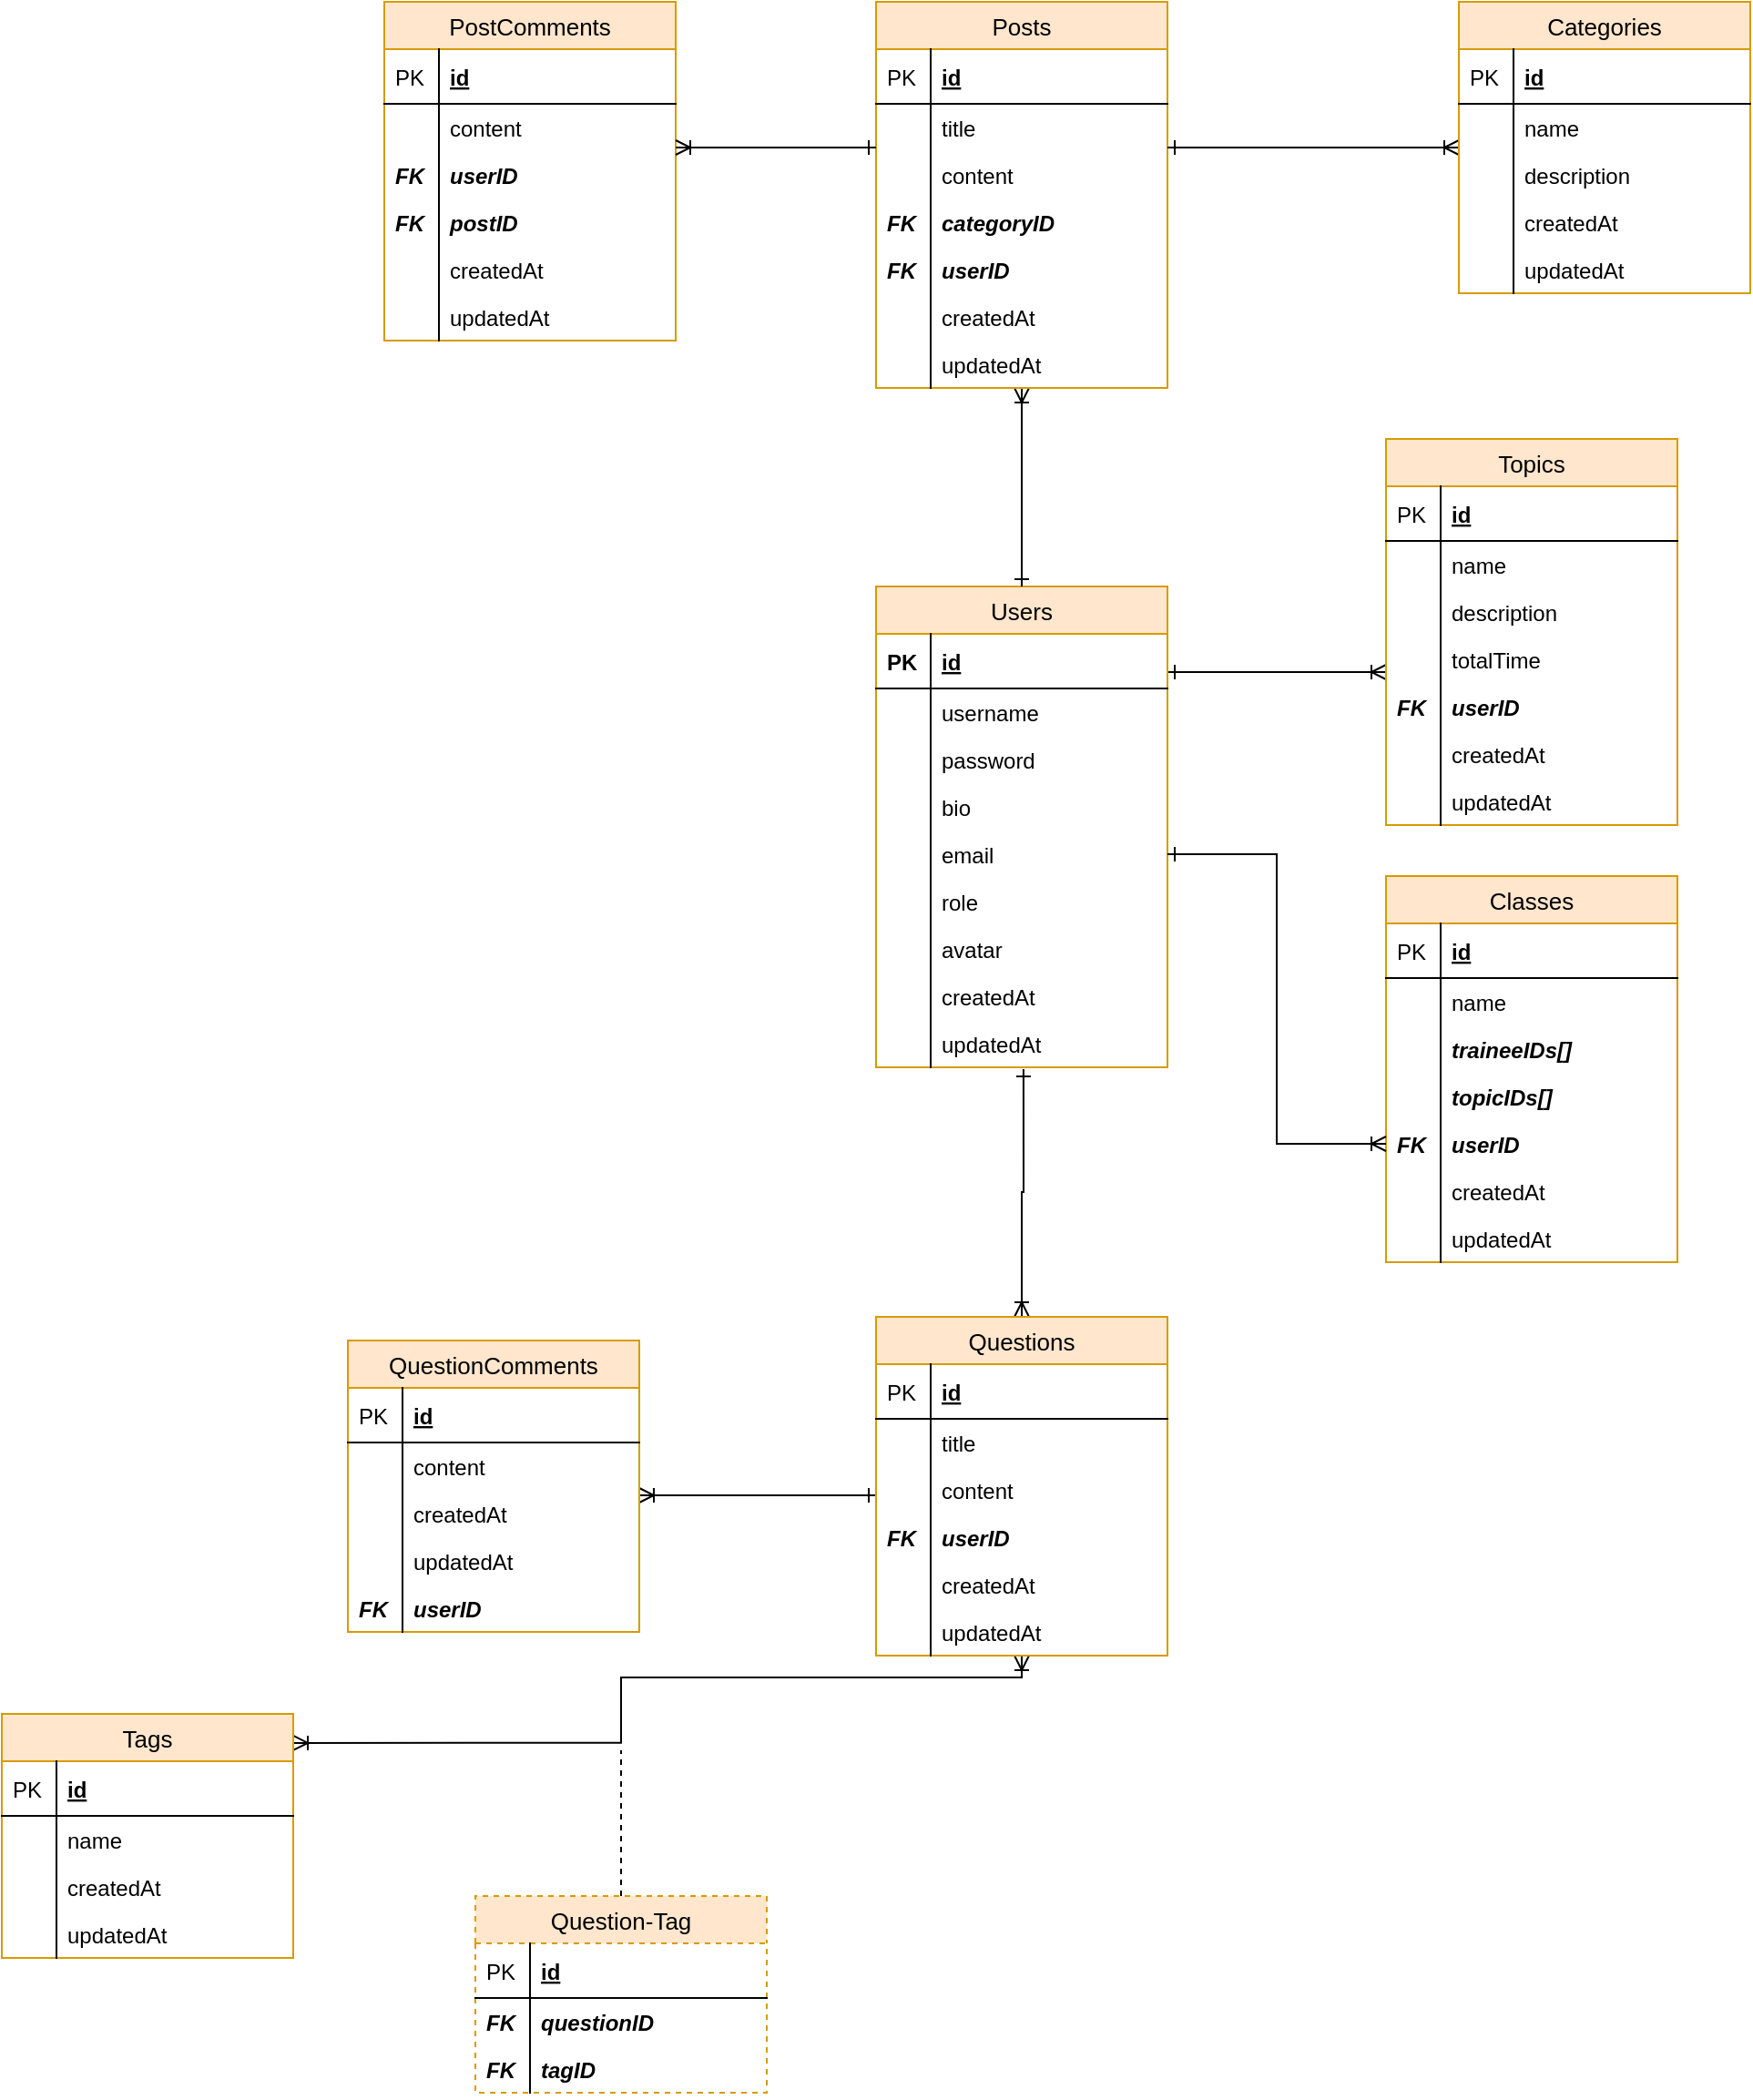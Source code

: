 <mxfile version="13.7.6" type="device"><diagram id="tPyASdxAbj6_rE2DE8YT" name="version 0.2"><mxGraphModel dx="1502" dy="992" grid="1" gridSize="10" guides="1" tooltips="1" connect="1" arrows="1" fold="1" page="0" pageScale="1" pageWidth="827" pageHeight="1169" math="0" shadow="0"><root><mxCell id="yJhtGa73zMsAhxgPVJyW-0"/><mxCell id="yJhtGa73zMsAhxgPVJyW-1" parent="yJhtGa73zMsAhxgPVJyW-0"/><mxCell id="w8bOTDEVQc8Lv2H4G9Fc-130" style="edgeStyle=orthogonalEdgeStyle;rounded=0;orthogonalLoop=1;jettySize=auto;html=1;entryX=0;entryY=0.769;entryDx=0;entryDy=0;startArrow=ERone;startFill=0;endArrow=ERoneToMany;endFill=0;entryPerimeter=0;" parent="yJhtGa73zMsAhxgPVJyW-1" source="w8bOTDEVQc8Lv2H4G9Fc-0" target="w8bOTDEVQc8Lv2H4G9Fc-64" edge="1"><mxGeometry relative="1" as="geometry"><Array as="points"><mxPoint x="350" y="88"/><mxPoint x="350" y="88"/></Array></mxGeometry></mxCell><mxCell id="w8bOTDEVQc8Lv2H4G9Fc-0" value="Users" style="swimlane;fontStyle=0;childLayout=stackLayout;horizontal=1;startSize=26;fillColor=#ffe6cc;horizontalStack=0;resizeParent=1;resizeParentMax=0;resizeLast=0;collapsible=1;marginBottom=0;swimlaneFillColor=#ffffff;align=center;strokeWidth=1;fontSize=13;strokeColor=#d79b00;" parent="yJhtGa73zMsAhxgPVJyW-1" vertex="1"><mxGeometry x="80" y="41" width="160" height="264" as="geometry"/></mxCell><mxCell id="w8bOTDEVQc8Lv2H4G9Fc-1" value="id" style="shape=partialRectangle;top=0;left=0;right=0;bottom=1;align=left;verticalAlign=middle;fillColor=none;spacingLeft=34;spacingRight=4;overflow=hidden;rotatable=0;points=[[0,0.5],[1,0.5]];portConstraint=eastwest;dropTarget=0;fontStyle=5;" parent="w8bOTDEVQc8Lv2H4G9Fc-0" vertex="1"><mxGeometry y="26" width="160" height="30" as="geometry"/></mxCell><mxCell id="w8bOTDEVQc8Lv2H4G9Fc-2" value="PK" style="shape=partialRectangle;top=0;left=0;bottom=0;fillColor=none;align=left;verticalAlign=middle;spacingLeft=4;spacingRight=4;overflow=hidden;rotatable=0;points=[];portConstraint=eastwest;part=1;fontStyle=1" parent="w8bOTDEVQc8Lv2H4G9Fc-1" vertex="1" connectable="0"><mxGeometry width="30" height="30" as="geometry"/></mxCell><mxCell id="w8bOTDEVQc8Lv2H4G9Fc-3" value="username" style="shape=partialRectangle;top=0;left=0;right=0;bottom=0;align=left;verticalAlign=top;fillColor=none;spacingLeft=34;spacingRight=4;overflow=hidden;rotatable=0;points=[[0,0.5],[1,0.5]];portConstraint=eastwest;dropTarget=0;fontStyle=0" parent="w8bOTDEVQc8Lv2H4G9Fc-0" vertex="1"><mxGeometry y="56" width="160" height="26" as="geometry"/></mxCell><mxCell id="w8bOTDEVQc8Lv2H4G9Fc-4" value="" style="shape=partialRectangle;top=0;left=0;bottom=0;fillColor=none;align=left;verticalAlign=top;spacingLeft=4;spacingRight=4;overflow=hidden;rotatable=0;points=[];portConstraint=eastwest;part=1;fontStyle=2" parent="w8bOTDEVQc8Lv2H4G9Fc-3" vertex="1" connectable="0"><mxGeometry width="30" height="26" as="geometry"/></mxCell><mxCell id="w8bOTDEVQc8Lv2H4G9Fc-5" value="password" style="shape=partialRectangle;top=0;left=0;right=0;bottom=0;align=left;verticalAlign=top;fillColor=none;spacingLeft=34;spacingRight=4;overflow=hidden;rotatable=0;points=[[0,0.5],[1,0.5]];portConstraint=eastwest;dropTarget=0;" parent="w8bOTDEVQc8Lv2H4G9Fc-0" vertex="1"><mxGeometry y="82" width="160" height="26" as="geometry"/></mxCell><mxCell id="w8bOTDEVQc8Lv2H4G9Fc-6" value="" style="shape=partialRectangle;top=0;left=0;bottom=0;fillColor=none;align=left;verticalAlign=top;spacingLeft=4;spacingRight=4;overflow=hidden;rotatable=0;points=[];portConstraint=eastwest;part=1;" parent="w8bOTDEVQc8Lv2H4G9Fc-5" vertex="1" connectable="0"><mxGeometry width="30" height="26" as="geometry"/></mxCell><mxCell id="w8bOTDEVQc8Lv2H4G9Fc-7" value="bio" style="shape=partialRectangle;top=0;left=0;right=0;bottom=0;align=left;verticalAlign=top;fillColor=none;spacingLeft=34;spacingRight=4;overflow=hidden;rotatable=0;points=[[0,0.5],[1,0.5]];portConstraint=eastwest;dropTarget=0;" parent="w8bOTDEVQc8Lv2H4G9Fc-0" vertex="1"><mxGeometry y="108" width="160" height="26" as="geometry"/></mxCell><mxCell id="w8bOTDEVQc8Lv2H4G9Fc-8" value="" style="shape=partialRectangle;top=0;left=0;bottom=0;fillColor=none;align=left;verticalAlign=top;spacingLeft=4;spacingRight=4;overflow=hidden;rotatable=0;points=[];portConstraint=eastwest;part=1;" parent="w8bOTDEVQc8Lv2H4G9Fc-7" vertex="1" connectable="0"><mxGeometry width="30" height="26" as="geometry"/></mxCell><mxCell id="w8bOTDEVQc8Lv2H4G9Fc-9" value="email" style="shape=partialRectangle;top=0;left=0;right=0;bottom=0;align=left;verticalAlign=top;fillColor=none;spacingLeft=34;spacingRight=4;overflow=hidden;rotatable=0;points=[[0,0.5],[1,0.5]];portConstraint=eastwest;dropTarget=0;" parent="w8bOTDEVQc8Lv2H4G9Fc-0" vertex="1"><mxGeometry y="134" width="160" height="26" as="geometry"/></mxCell><mxCell id="w8bOTDEVQc8Lv2H4G9Fc-10" value="" style="shape=partialRectangle;top=0;left=0;bottom=0;fillColor=none;align=left;verticalAlign=top;spacingLeft=4;spacingRight=4;overflow=hidden;rotatable=0;points=[];portConstraint=eastwest;part=1;" parent="w8bOTDEVQc8Lv2H4G9Fc-9" vertex="1" connectable="0"><mxGeometry width="30" height="26" as="geometry"/></mxCell><mxCell id="w8bOTDEVQc8Lv2H4G9Fc-11" value="role" style="shape=partialRectangle;top=0;left=0;right=0;bottom=0;align=left;verticalAlign=top;fillColor=none;spacingLeft=34;spacingRight=4;overflow=hidden;rotatable=0;points=[[0,0.5],[1,0.5]];portConstraint=eastwest;dropTarget=0;" parent="w8bOTDEVQc8Lv2H4G9Fc-0" vertex="1"><mxGeometry y="160" width="160" height="26" as="geometry"/></mxCell><mxCell id="w8bOTDEVQc8Lv2H4G9Fc-12" value="" style="shape=partialRectangle;top=0;left=0;bottom=0;fillColor=none;align=left;verticalAlign=top;spacingLeft=4;spacingRight=4;overflow=hidden;rotatable=0;points=[];portConstraint=eastwest;part=1;" parent="w8bOTDEVQc8Lv2H4G9Fc-11" vertex="1" connectable="0"><mxGeometry width="30" height="26" as="geometry"/></mxCell><mxCell id="w8bOTDEVQc8Lv2H4G9Fc-13" value="avatar" style="shape=partialRectangle;top=0;left=0;right=0;bottom=0;align=left;verticalAlign=top;fillColor=none;spacingLeft=34;spacingRight=4;overflow=hidden;rotatable=0;points=[[0,0.5],[1,0.5]];portConstraint=eastwest;dropTarget=0;" parent="w8bOTDEVQc8Lv2H4G9Fc-0" vertex="1"><mxGeometry y="186" width="160" height="26" as="geometry"/></mxCell><mxCell id="w8bOTDEVQc8Lv2H4G9Fc-14" value="" style="shape=partialRectangle;top=0;left=0;bottom=0;fillColor=none;align=left;verticalAlign=top;spacingLeft=4;spacingRight=4;overflow=hidden;rotatable=0;points=[];portConstraint=eastwest;part=1;" parent="w8bOTDEVQc8Lv2H4G9Fc-13" vertex="1" connectable="0"><mxGeometry width="30" height="26" as="geometry"/></mxCell><mxCell id="w8bOTDEVQc8Lv2H4G9Fc-15" value="createdAt" style="shape=partialRectangle;top=0;left=0;right=0;bottom=0;align=left;verticalAlign=top;fillColor=none;spacingLeft=34;spacingRight=4;overflow=hidden;rotatable=0;points=[[0,0.5],[1,0.5]];portConstraint=eastwest;dropTarget=0;" parent="w8bOTDEVQc8Lv2H4G9Fc-0" vertex="1"><mxGeometry y="212" width="160" height="26" as="geometry"/></mxCell><mxCell id="w8bOTDEVQc8Lv2H4G9Fc-16" value="" style="shape=partialRectangle;top=0;left=0;bottom=0;fillColor=none;align=left;verticalAlign=top;spacingLeft=4;spacingRight=4;overflow=hidden;rotatable=0;points=[];portConstraint=eastwest;part=1;" parent="w8bOTDEVQc8Lv2H4G9Fc-15" vertex="1" connectable="0"><mxGeometry width="30" height="26" as="geometry"/></mxCell><mxCell id="w8bOTDEVQc8Lv2H4G9Fc-17" value="updatedAt" style="shape=partialRectangle;top=0;left=0;right=0;bottom=0;align=left;verticalAlign=top;fillColor=none;spacingLeft=34;spacingRight=4;overflow=hidden;rotatable=0;points=[[0,0.5],[1,0.5]];portConstraint=eastwest;dropTarget=0;" parent="w8bOTDEVQc8Lv2H4G9Fc-0" vertex="1"><mxGeometry y="238" width="160" height="26" as="geometry"/></mxCell><mxCell id="w8bOTDEVQc8Lv2H4G9Fc-18" value="" style="shape=partialRectangle;top=0;left=0;bottom=0;fillColor=none;align=left;verticalAlign=top;spacingLeft=4;spacingRight=4;overflow=hidden;rotatable=0;points=[];portConstraint=eastwest;part=1;" parent="w8bOTDEVQc8Lv2H4G9Fc-17" vertex="1" connectable="0"><mxGeometry width="30" height="26" as="geometry"/></mxCell><mxCell id="dS7MjJzpiTe7eXLf3gCX-0" style="edgeStyle=orthogonalEdgeStyle;rounded=0;orthogonalLoop=1;jettySize=auto;html=1;entryX=0.506;entryY=1.038;entryDx=0;entryDy=0;entryPerimeter=0;startArrow=ERoneToMany;startFill=0;endArrow=ERone;endFill=0;" parent="yJhtGa73zMsAhxgPVJyW-1" source="w8bOTDEVQc8Lv2H4G9Fc-26" target="w8bOTDEVQc8Lv2H4G9Fc-17" edge="1"><mxGeometry relative="1" as="geometry"/></mxCell><mxCell id="dS7MjJzpiTe7eXLf3gCX-4" style="edgeStyle=orthogonalEdgeStyle;rounded=0;orthogonalLoop=1;jettySize=auto;html=1;entryX=1;entryY=0.119;entryDx=0;entryDy=0;entryPerimeter=0;startArrow=ERoneToMany;startFill=0;endArrow=ERoneToMany;endFill=0;" parent="yJhtGa73zMsAhxgPVJyW-1" source="w8bOTDEVQc8Lv2H4G9Fc-26" target="w8bOTDEVQc8Lv2H4G9Fc-70" edge="1"><mxGeometry relative="1" as="geometry"><Array as="points"><mxPoint x="160" y="640"/><mxPoint x="-60" y="640"/><mxPoint x="-60" y="676"/></Array></mxGeometry></mxCell><mxCell id="dS7MjJzpiTe7eXLf3gCX-1" style="edgeStyle=orthogonalEdgeStyle;rounded=0;orthogonalLoop=1;jettySize=auto;html=1;startArrow=ERoneToMany;startFill=0;endArrow=ERone;endFill=0;" parent="yJhtGa73zMsAhxgPVJyW-1" source="w8bOTDEVQc8Lv2H4G9Fc-86" edge="1"><mxGeometry relative="1" as="geometry"><mxPoint x="80" y="540" as="targetPoint"/><Array as="points"><mxPoint x="80" y="540"/></Array></mxGeometry></mxCell><mxCell id="w8bOTDEVQc8Lv2H4G9Fc-70" value="Tags" style="swimlane;fontStyle=0;childLayout=stackLayout;horizontal=1;startSize=26;fillColor=#ffe6cc;horizontalStack=0;resizeParent=1;resizeParentMax=0;resizeLast=0;collapsible=1;marginBottom=0;swimlaneFillColor=#ffffff;align=center;strokeWidth=1;fontSize=13;strokeColor=#d79b00;" parent="yJhtGa73zMsAhxgPVJyW-1" vertex="1"><mxGeometry x="-400" y="660" width="160" height="134" as="geometry"/></mxCell><mxCell id="w8bOTDEVQc8Lv2H4G9Fc-71" value="id" style="shape=partialRectangle;top=0;left=0;right=0;bottom=1;align=left;verticalAlign=middle;fillColor=none;spacingLeft=34;spacingRight=4;overflow=hidden;rotatable=0;points=[[0,0.5],[1,0.5]];portConstraint=eastwest;dropTarget=0;fontStyle=5;" parent="w8bOTDEVQc8Lv2H4G9Fc-70" vertex="1"><mxGeometry y="26" width="160" height="30" as="geometry"/></mxCell><mxCell id="w8bOTDEVQc8Lv2H4G9Fc-72" value="PK" style="shape=partialRectangle;top=0;left=0;bottom=0;fillColor=none;align=left;verticalAlign=middle;spacingLeft=4;spacingRight=4;overflow=hidden;rotatable=0;points=[];portConstraint=eastwest;part=1;" parent="w8bOTDEVQc8Lv2H4G9Fc-71" vertex="1" connectable="0"><mxGeometry width="30" height="30" as="geometry"/></mxCell><mxCell id="w8bOTDEVQc8Lv2H4G9Fc-73" value="name" style="shape=partialRectangle;top=0;left=0;right=0;bottom=0;align=left;verticalAlign=top;fillColor=none;spacingLeft=34;spacingRight=4;overflow=hidden;rotatable=0;points=[[0,0.5],[1,0.5]];portConstraint=eastwest;dropTarget=0;" parent="w8bOTDEVQc8Lv2H4G9Fc-70" vertex="1"><mxGeometry y="56" width="160" height="26" as="geometry"/></mxCell><mxCell id="w8bOTDEVQc8Lv2H4G9Fc-74" value="" style="shape=partialRectangle;top=0;left=0;bottom=0;fillColor=none;align=left;verticalAlign=top;spacingLeft=4;spacingRight=4;overflow=hidden;rotatable=0;points=[];portConstraint=eastwest;part=1;" parent="w8bOTDEVQc8Lv2H4G9Fc-73" vertex="1" connectable="0"><mxGeometry width="30" height="26" as="geometry"/></mxCell><mxCell id="w8bOTDEVQc8Lv2H4G9Fc-75" value="createdAt" style="shape=partialRectangle;top=0;left=0;right=0;bottom=0;align=left;verticalAlign=top;fillColor=none;spacingLeft=34;spacingRight=4;overflow=hidden;rotatable=0;points=[[0,0.5],[1,0.5]];portConstraint=eastwest;dropTarget=0;" parent="w8bOTDEVQc8Lv2H4G9Fc-70" vertex="1"><mxGeometry y="82" width="160" height="26" as="geometry"/></mxCell><mxCell id="w8bOTDEVQc8Lv2H4G9Fc-76" value="" style="shape=partialRectangle;top=0;left=0;bottom=0;fillColor=none;align=left;verticalAlign=top;spacingLeft=4;spacingRight=4;overflow=hidden;rotatable=0;points=[];portConstraint=eastwest;part=1;" parent="w8bOTDEVQc8Lv2H4G9Fc-75" vertex="1" connectable="0"><mxGeometry width="30" height="26" as="geometry"/></mxCell><mxCell id="w8bOTDEVQc8Lv2H4G9Fc-77" value="updatedAt" style="shape=partialRectangle;top=0;left=0;right=0;bottom=0;align=left;verticalAlign=top;fillColor=none;spacingLeft=34;spacingRight=4;overflow=hidden;rotatable=0;points=[[0,0.5],[1,0.5]];portConstraint=eastwest;dropTarget=0;" parent="w8bOTDEVQc8Lv2H4G9Fc-70" vertex="1"><mxGeometry y="108" width="160" height="26" as="geometry"/></mxCell><mxCell id="w8bOTDEVQc8Lv2H4G9Fc-78" value="" style="shape=partialRectangle;top=0;left=0;bottom=0;fillColor=none;align=left;verticalAlign=top;spacingLeft=4;spacingRight=4;overflow=hidden;rotatable=0;points=[];portConstraint=eastwest;part=1;" parent="w8bOTDEVQc8Lv2H4G9Fc-77" vertex="1" connectable="0"><mxGeometry width="30" height="26" as="geometry"/></mxCell><mxCell id="dS7MjJzpiTe7eXLf3gCX-5" style="edgeStyle=orthogonalEdgeStyle;rounded=0;orthogonalLoop=1;jettySize=auto;html=1;dashed=1;startArrow=none;startFill=0;endArrow=none;endFill=0;" parent="yJhtGa73zMsAhxgPVJyW-1" source="w8bOTDEVQc8Lv2H4G9Fc-39" edge="1"><mxGeometry relative="1" as="geometry"><mxPoint x="-60" y="680" as="targetPoint"/></mxGeometry></mxCell><mxCell id="dS7MjJzpiTe7eXLf3gCX-6" value="PostComments" style="swimlane;fontStyle=0;childLayout=stackLayout;horizontal=1;startSize=26;fillColor=#ffe6cc;horizontalStack=0;resizeParent=1;resizeParentMax=0;resizeLast=0;collapsible=1;marginBottom=0;swimlaneFillColor=#ffffff;align=center;strokeWidth=1;fontSize=13;strokeColor=#d79b00;" parent="yJhtGa73zMsAhxgPVJyW-1" vertex="1"><mxGeometry x="-190" y="-280" width="160" height="186" as="geometry"/></mxCell><mxCell id="dS7MjJzpiTe7eXLf3gCX-7" value="id" style="shape=partialRectangle;top=0;left=0;right=0;bottom=1;align=left;verticalAlign=middle;fillColor=none;spacingLeft=34;spacingRight=4;overflow=hidden;rotatable=0;points=[[0,0.5],[1,0.5]];portConstraint=eastwest;dropTarget=0;fontStyle=5;" parent="dS7MjJzpiTe7eXLf3gCX-6" vertex="1"><mxGeometry y="26" width="160" height="30" as="geometry"/></mxCell><mxCell id="dS7MjJzpiTe7eXLf3gCX-8" value="PK" style="shape=partialRectangle;top=0;left=0;bottom=0;fillColor=none;align=left;verticalAlign=middle;spacingLeft=4;spacingRight=4;overflow=hidden;rotatable=0;points=[];portConstraint=eastwest;part=1;" parent="dS7MjJzpiTe7eXLf3gCX-7" vertex="1" connectable="0"><mxGeometry width="30" height="30" as="geometry"/></mxCell><mxCell id="dS7MjJzpiTe7eXLf3gCX-9" value="content" style="shape=partialRectangle;top=0;left=0;right=0;bottom=0;align=left;verticalAlign=top;fillColor=none;spacingLeft=34;spacingRight=4;overflow=hidden;rotatable=0;points=[[0,0.5],[1,0.5]];portConstraint=eastwest;dropTarget=0;" parent="dS7MjJzpiTe7eXLf3gCX-6" vertex="1"><mxGeometry y="56" width="160" height="26" as="geometry"/></mxCell><mxCell id="dS7MjJzpiTe7eXLf3gCX-10" value="" style="shape=partialRectangle;top=0;left=0;bottom=0;fillColor=none;align=left;verticalAlign=top;spacingLeft=4;spacingRight=4;overflow=hidden;rotatable=0;points=[];portConstraint=eastwest;part=1;" parent="dS7MjJzpiTe7eXLf3gCX-9" vertex="1" connectable="0"><mxGeometry width="30" height="26" as="geometry"/></mxCell><mxCell id="dS7MjJzpiTe7eXLf3gCX-11" value="userID" style="shape=partialRectangle;top=0;left=0;right=0;bottom=0;align=left;verticalAlign=top;fillColor=none;spacingLeft=34;spacingRight=4;overflow=hidden;rotatable=0;points=[[0,0.5],[1,0.5]];portConstraint=eastwest;dropTarget=0;fontStyle=3" parent="dS7MjJzpiTe7eXLf3gCX-6" vertex="1"><mxGeometry y="82" width="160" height="26" as="geometry"/></mxCell><mxCell id="dS7MjJzpiTe7eXLf3gCX-12" value="FK" style="shape=partialRectangle;top=0;left=0;bottom=0;fillColor=none;align=left;verticalAlign=top;spacingLeft=4;spacingRight=4;overflow=hidden;rotatable=0;points=[];portConstraint=eastwest;part=1;fontStyle=3" parent="dS7MjJzpiTe7eXLf3gCX-11" vertex="1" connectable="0"><mxGeometry width="30" height="26" as="geometry"/></mxCell><mxCell id="5jwDj9AJRx2FmgstBQqD-0" value="postID" style="shape=partialRectangle;top=0;left=0;right=0;bottom=0;align=left;verticalAlign=top;fillColor=none;spacingLeft=34;spacingRight=4;overflow=hidden;rotatable=0;points=[[0,0.5],[1,0.5]];portConstraint=eastwest;dropTarget=0;fontStyle=3" vertex="1" parent="dS7MjJzpiTe7eXLf3gCX-6"><mxGeometry y="108" width="160" height="26" as="geometry"/></mxCell><mxCell id="5jwDj9AJRx2FmgstBQqD-1" value="FK" style="shape=partialRectangle;top=0;left=0;bottom=0;fillColor=none;align=left;verticalAlign=top;spacingLeft=4;spacingRight=4;overflow=hidden;rotatable=0;points=[];portConstraint=eastwest;part=1;fontStyle=3" vertex="1" connectable="0" parent="5jwDj9AJRx2FmgstBQqD-0"><mxGeometry width="30" height="26" as="geometry"/></mxCell><mxCell id="dS7MjJzpiTe7eXLf3gCX-13" value="createdAt" style="shape=partialRectangle;top=0;left=0;right=0;bottom=0;align=left;verticalAlign=top;fillColor=none;spacingLeft=34;spacingRight=4;overflow=hidden;rotatable=0;points=[[0,0.5],[1,0.5]];portConstraint=eastwest;dropTarget=0;" parent="dS7MjJzpiTe7eXLf3gCX-6" vertex="1"><mxGeometry y="134" width="160" height="26" as="geometry"/></mxCell><mxCell id="dS7MjJzpiTe7eXLf3gCX-14" value="" style="shape=partialRectangle;top=0;left=0;bottom=0;fillColor=none;align=left;verticalAlign=top;spacingLeft=4;spacingRight=4;overflow=hidden;rotatable=0;points=[];portConstraint=eastwest;part=1;" parent="dS7MjJzpiTe7eXLf3gCX-13" vertex="1" connectable="0"><mxGeometry width="30" height="26" as="geometry"/></mxCell><mxCell id="dS7MjJzpiTe7eXLf3gCX-15" value="updatedAt" style="shape=partialRectangle;top=0;left=0;right=0;bottom=0;align=left;verticalAlign=top;fillColor=none;spacingLeft=34;spacingRight=4;overflow=hidden;rotatable=0;points=[[0,0.5],[1,0.5]];portConstraint=eastwest;dropTarget=0;" parent="dS7MjJzpiTe7eXLf3gCX-6" vertex="1"><mxGeometry y="160" width="160" height="26" as="geometry"/></mxCell><mxCell id="dS7MjJzpiTe7eXLf3gCX-16" value="" style="shape=partialRectangle;top=0;left=0;bottom=0;fillColor=none;align=left;verticalAlign=top;spacingLeft=4;spacingRight=4;overflow=hidden;rotatable=0;points=[];portConstraint=eastwest;part=1;" parent="dS7MjJzpiTe7eXLf3gCX-15" vertex="1" connectable="0"><mxGeometry width="30" height="26" as="geometry"/></mxCell><mxCell id="w8bOTDEVQc8Lv2H4G9Fc-39" value="Question-Tag" style="swimlane;fontStyle=0;childLayout=stackLayout;horizontal=1;startSize=26;fillColor=#ffe6cc;horizontalStack=0;resizeParent=1;resizeParentMax=0;resizeLast=0;collapsible=1;marginBottom=0;swimlaneFillColor=#ffffff;align=center;strokeWidth=1;fontSize=13;strokeColor=#d79b00;dashed=1;" parent="yJhtGa73zMsAhxgPVJyW-1" vertex="1"><mxGeometry x="-140" y="760" width="160" height="108" as="geometry"/></mxCell><mxCell id="w8bOTDEVQc8Lv2H4G9Fc-40" value="id" style="shape=partialRectangle;top=0;left=0;right=0;bottom=1;align=left;verticalAlign=middle;fillColor=none;spacingLeft=34;spacingRight=4;overflow=hidden;rotatable=0;points=[[0,0.5],[1,0.5]];portConstraint=eastwest;dropTarget=0;fontStyle=5;" parent="w8bOTDEVQc8Lv2H4G9Fc-39" vertex="1"><mxGeometry y="26" width="160" height="30" as="geometry"/></mxCell><mxCell id="w8bOTDEVQc8Lv2H4G9Fc-41" value="PK" style="shape=partialRectangle;top=0;left=0;bottom=0;fillColor=none;align=left;verticalAlign=middle;spacingLeft=4;spacingRight=4;overflow=hidden;rotatable=0;points=[];portConstraint=eastwest;part=1;" parent="w8bOTDEVQc8Lv2H4G9Fc-40" vertex="1" connectable="0"><mxGeometry width="30" height="30" as="geometry"/></mxCell><mxCell id="w8bOTDEVQc8Lv2H4G9Fc-42" value="questionID" style="shape=partialRectangle;top=0;left=0;right=0;bottom=0;align=left;verticalAlign=top;fillColor=none;spacingLeft=34;spacingRight=4;overflow=hidden;rotatable=0;points=[[0,0.5],[1,0.5]];portConstraint=eastwest;dropTarget=0;fontStyle=3" parent="w8bOTDEVQc8Lv2H4G9Fc-39" vertex="1"><mxGeometry y="56" width="160" height="26" as="geometry"/></mxCell><mxCell id="w8bOTDEVQc8Lv2H4G9Fc-43" value="FK" style="shape=partialRectangle;top=0;left=0;bottom=0;fillColor=none;align=left;verticalAlign=top;spacingLeft=4;spacingRight=4;overflow=hidden;rotatable=0;points=[];portConstraint=eastwest;part=1;fontStyle=3" parent="w8bOTDEVQc8Lv2H4G9Fc-42" vertex="1" connectable="0"><mxGeometry width="30" height="26" as="geometry"/></mxCell><mxCell id="w8bOTDEVQc8Lv2H4G9Fc-44" value="tagID" style="shape=partialRectangle;top=0;left=0;right=0;bottom=0;align=left;verticalAlign=top;fillColor=none;spacingLeft=34;spacingRight=4;overflow=hidden;rotatable=0;points=[[0,0.5],[1,0.5]];portConstraint=eastwest;dropTarget=0;fontStyle=3" parent="w8bOTDEVQc8Lv2H4G9Fc-39" vertex="1"><mxGeometry y="82" width="160" height="26" as="geometry"/></mxCell><mxCell id="w8bOTDEVQc8Lv2H4G9Fc-45" value="FK" style="shape=partialRectangle;top=0;left=0;bottom=0;fillColor=none;align=left;verticalAlign=top;spacingLeft=4;spacingRight=4;overflow=hidden;rotatable=0;points=[];portConstraint=eastwest;part=1;fontStyle=3" parent="w8bOTDEVQc8Lv2H4G9Fc-44" vertex="1" connectable="0"><mxGeometry width="30" height="26" as="geometry"/></mxCell><mxCell id="dS7MjJzpiTe7eXLf3gCX-50" style="edgeStyle=orthogonalEdgeStyle;rounded=0;orthogonalLoop=1;jettySize=auto;html=1;entryX=0.5;entryY=0;entryDx=0;entryDy=0;startArrow=ERoneToMany;startFill=0;endArrow=ERone;endFill=0;" parent="yJhtGa73zMsAhxgPVJyW-1" source="dS7MjJzpiTe7eXLf3gCX-17" target="w8bOTDEVQc8Lv2H4G9Fc-0" edge="1"><mxGeometry relative="1" as="geometry"/></mxCell><mxCell id="dS7MjJzpiTe7eXLf3gCX-17" value="Posts" style="swimlane;fontStyle=0;childLayout=stackLayout;horizontal=1;startSize=26;fillColor=#ffe6cc;horizontalStack=0;resizeParent=1;resizeParentMax=0;resizeLast=0;collapsible=1;marginBottom=0;swimlaneFillColor=#ffffff;align=center;strokeWidth=1;fontSize=13;strokeColor=#d79b00;" parent="yJhtGa73zMsAhxgPVJyW-1" vertex="1"><mxGeometry x="80" y="-280" width="160" height="212" as="geometry"/></mxCell><mxCell id="dS7MjJzpiTe7eXLf3gCX-18" value="id" style="shape=partialRectangle;top=0;left=0;right=0;bottom=1;align=left;verticalAlign=middle;fillColor=none;spacingLeft=34;spacingRight=4;overflow=hidden;rotatable=0;points=[[0,0.5],[1,0.5]];portConstraint=eastwest;dropTarget=0;fontStyle=5;" parent="dS7MjJzpiTe7eXLf3gCX-17" vertex="1"><mxGeometry y="26" width="160" height="30" as="geometry"/></mxCell><mxCell id="dS7MjJzpiTe7eXLf3gCX-19" value="PK" style="shape=partialRectangle;top=0;left=0;bottom=0;fillColor=none;align=left;verticalAlign=middle;spacingLeft=4;spacingRight=4;overflow=hidden;rotatable=0;points=[];portConstraint=eastwest;part=1;" parent="dS7MjJzpiTe7eXLf3gCX-18" vertex="1" connectable="0"><mxGeometry width="30" height="30" as="geometry"/></mxCell><mxCell id="dS7MjJzpiTe7eXLf3gCX-20" value="title" style="shape=partialRectangle;top=0;left=0;right=0;bottom=0;align=left;verticalAlign=top;fillColor=none;spacingLeft=34;spacingRight=4;overflow=hidden;rotatable=0;points=[[0,0.5],[1,0.5]];portConstraint=eastwest;dropTarget=0;" parent="dS7MjJzpiTe7eXLf3gCX-17" vertex="1"><mxGeometry y="56" width="160" height="26" as="geometry"/></mxCell><mxCell id="dS7MjJzpiTe7eXLf3gCX-21" value="" style="shape=partialRectangle;top=0;left=0;bottom=0;fillColor=none;align=left;verticalAlign=top;spacingLeft=4;spacingRight=4;overflow=hidden;rotatable=0;points=[];portConstraint=eastwest;part=1;" parent="dS7MjJzpiTe7eXLf3gCX-20" vertex="1" connectable="0"><mxGeometry width="30" height="26" as="geometry"/></mxCell><mxCell id="dS7MjJzpiTe7eXLf3gCX-22" value="content" style="shape=partialRectangle;top=0;left=0;right=0;bottom=0;align=left;verticalAlign=top;fillColor=none;spacingLeft=34;spacingRight=4;overflow=hidden;rotatable=0;points=[[0,0.5],[1,0.5]];portConstraint=eastwest;dropTarget=0;" parent="dS7MjJzpiTe7eXLf3gCX-17" vertex="1"><mxGeometry y="82" width="160" height="26" as="geometry"/></mxCell><mxCell id="dS7MjJzpiTe7eXLf3gCX-23" value="" style="shape=partialRectangle;top=0;left=0;bottom=0;fillColor=none;align=left;verticalAlign=top;spacingLeft=4;spacingRight=4;overflow=hidden;rotatable=0;points=[];portConstraint=eastwest;part=1;" parent="dS7MjJzpiTe7eXLf3gCX-22" vertex="1" connectable="0"><mxGeometry width="30" height="26" as="geometry"/></mxCell><mxCell id="dS7MjJzpiTe7eXLf3gCX-24" value="categoryID" style="shape=partialRectangle;top=0;left=0;right=0;bottom=0;align=left;verticalAlign=top;fillColor=none;spacingLeft=34;spacingRight=4;overflow=hidden;rotatable=0;points=[[0,0.5],[1,0.5]];portConstraint=eastwest;dropTarget=0;fontStyle=3" parent="dS7MjJzpiTe7eXLf3gCX-17" vertex="1"><mxGeometry y="108" width="160" height="26" as="geometry"/></mxCell><mxCell id="dS7MjJzpiTe7eXLf3gCX-25" value="FK" style="shape=partialRectangle;top=0;left=0;bottom=0;fillColor=none;align=left;verticalAlign=top;spacingLeft=4;spacingRight=4;overflow=hidden;rotatable=0;points=[];portConstraint=eastwest;part=1;fontStyle=3" parent="dS7MjJzpiTe7eXLf3gCX-24" vertex="1" connectable="0"><mxGeometry width="30" height="26" as="geometry"/></mxCell><mxCell id="dS7MjJzpiTe7eXLf3gCX-26" value="userID" style="shape=partialRectangle;top=0;left=0;right=0;bottom=0;align=left;verticalAlign=top;fillColor=none;spacingLeft=34;spacingRight=4;overflow=hidden;rotatable=0;points=[[0,0.5],[1,0.5]];portConstraint=eastwest;dropTarget=0;fontStyle=3" parent="dS7MjJzpiTe7eXLf3gCX-17" vertex="1"><mxGeometry y="134" width="160" height="26" as="geometry"/></mxCell><mxCell id="dS7MjJzpiTe7eXLf3gCX-27" value="FK" style="shape=partialRectangle;top=0;left=0;bottom=0;fillColor=none;align=left;verticalAlign=top;spacingLeft=4;spacingRight=4;overflow=hidden;rotatable=0;points=[];portConstraint=eastwest;part=1;fontStyle=3" parent="dS7MjJzpiTe7eXLf3gCX-26" vertex="1" connectable="0"><mxGeometry width="30" height="26" as="geometry"/></mxCell><mxCell id="dS7MjJzpiTe7eXLf3gCX-28" value="createdAt" style="shape=partialRectangle;top=0;left=0;right=0;bottom=0;align=left;verticalAlign=top;fillColor=none;spacingLeft=34;spacingRight=4;overflow=hidden;rotatable=0;points=[[0,0.5],[1,0.5]];portConstraint=eastwest;dropTarget=0;" parent="dS7MjJzpiTe7eXLf3gCX-17" vertex="1"><mxGeometry y="160" width="160" height="26" as="geometry"/></mxCell><mxCell id="dS7MjJzpiTe7eXLf3gCX-29" value="" style="shape=partialRectangle;top=0;left=0;bottom=0;fillColor=none;align=left;verticalAlign=top;spacingLeft=4;spacingRight=4;overflow=hidden;rotatable=0;points=[];portConstraint=eastwest;part=1;" parent="dS7MjJzpiTe7eXLf3gCX-28" vertex="1" connectable="0"><mxGeometry width="30" height="26" as="geometry"/></mxCell><mxCell id="dS7MjJzpiTe7eXLf3gCX-30" value="updatedAt" style="shape=partialRectangle;top=0;left=0;right=0;bottom=0;align=left;verticalAlign=top;fillColor=none;spacingLeft=34;spacingRight=4;overflow=hidden;rotatable=0;points=[[0,0.5],[1,0.5]];portConstraint=eastwest;dropTarget=0;" parent="dS7MjJzpiTe7eXLf3gCX-17" vertex="1"><mxGeometry y="186" width="160" height="26" as="geometry"/></mxCell><mxCell id="dS7MjJzpiTe7eXLf3gCX-31" value="" style="shape=partialRectangle;top=0;left=0;bottom=0;fillColor=none;align=left;verticalAlign=top;spacingLeft=4;spacingRight=4;overflow=hidden;rotatable=0;points=[];portConstraint=eastwest;part=1;" parent="dS7MjJzpiTe7eXLf3gCX-30" vertex="1" connectable="0"><mxGeometry width="30" height="26" as="geometry"/></mxCell><mxCell id="dS7MjJzpiTe7eXLf3gCX-51" style="edgeStyle=orthogonalEdgeStyle;rounded=0;orthogonalLoop=1;jettySize=auto;html=1;startArrow=ERoneToMany;startFill=0;endArrow=ERone;endFill=0;" parent="yJhtGa73zMsAhxgPVJyW-1" source="dS7MjJzpiTe7eXLf3gCX-6" edge="1"><mxGeometry relative="1" as="geometry"><mxPoint x="80" y="-200" as="targetPoint"/><Array as="points"><mxPoint x="70" y="-200"/><mxPoint x="70" y="-200"/></Array></mxGeometry></mxCell><mxCell id="OX1iHOEY1MwfwSxeZZG--0" style="edgeStyle=orthogonalEdgeStyle;rounded=0;orthogonalLoop=1;jettySize=auto;html=1;startArrow=ERoneToMany;startFill=0;endArrow=ERone;endFill=0;" parent="yJhtGa73zMsAhxgPVJyW-1" source="dS7MjJzpiTe7eXLf3gCX-39" edge="1"><mxGeometry relative="1" as="geometry"><mxPoint x="240" y="-200" as="targetPoint"/><Array as="points"><mxPoint x="240" y="-200"/></Array></mxGeometry></mxCell><mxCell id="dS7MjJzpiTe7eXLf3gCX-39" value="Categories" style="swimlane;fontStyle=0;childLayout=stackLayout;horizontal=1;startSize=26;fillColor=#ffe6cc;horizontalStack=0;resizeParent=1;resizeParentMax=0;resizeLast=0;collapsible=1;marginBottom=0;swimlaneFillColor=#ffffff;align=center;strokeWidth=1;fontSize=13;strokeColor=#d79b00;" parent="yJhtGa73zMsAhxgPVJyW-1" vertex="1"><mxGeometry x="400" y="-280" width="160" height="160" as="geometry"/></mxCell><mxCell id="dS7MjJzpiTe7eXLf3gCX-40" value="id" style="shape=partialRectangle;top=0;left=0;right=0;bottom=1;align=left;verticalAlign=middle;fillColor=none;spacingLeft=34;spacingRight=4;overflow=hidden;rotatable=0;points=[[0,0.5],[1,0.5]];portConstraint=eastwest;dropTarget=0;fontStyle=5;" parent="dS7MjJzpiTe7eXLf3gCX-39" vertex="1"><mxGeometry y="26" width="160" height="30" as="geometry"/></mxCell><mxCell id="dS7MjJzpiTe7eXLf3gCX-41" value="PK" style="shape=partialRectangle;top=0;left=0;bottom=0;fillColor=none;align=left;verticalAlign=middle;spacingLeft=4;spacingRight=4;overflow=hidden;rotatable=0;points=[];portConstraint=eastwest;part=1;" parent="dS7MjJzpiTe7eXLf3gCX-40" vertex="1" connectable="0"><mxGeometry width="30" height="30" as="geometry"/></mxCell><mxCell id="dS7MjJzpiTe7eXLf3gCX-42" value="name" style="shape=partialRectangle;top=0;left=0;right=0;bottom=0;align=left;verticalAlign=top;fillColor=none;spacingLeft=34;spacingRight=4;overflow=hidden;rotatable=0;points=[[0,0.5],[1,0.5]];portConstraint=eastwest;dropTarget=0;" parent="dS7MjJzpiTe7eXLf3gCX-39" vertex="1"><mxGeometry y="56" width="160" height="26" as="geometry"/></mxCell><mxCell id="dS7MjJzpiTe7eXLf3gCX-43" value="" style="shape=partialRectangle;top=0;left=0;bottom=0;fillColor=none;align=left;verticalAlign=top;spacingLeft=4;spacingRight=4;overflow=hidden;rotatable=0;points=[];portConstraint=eastwest;part=1;" parent="dS7MjJzpiTe7eXLf3gCX-42" vertex="1" connectable="0"><mxGeometry width="30" height="26" as="geometry"/></mxCell><mxCell id="dS7MjJzpiTe7eXLf3gCX-44" value="description" style="shape=partialRectangle;top=0;left=0;right=0;bottom=0;align=left;verticalAlign=top;fillColor=none;spacingLeft=34;spacingRight=4;overflow=hidden;rotatable=0;points=[[0,0.5],[1,0.5]];portConstraint=eastwest;dropTarget=0;" parent="dS7MjJzpiTe7eXLf3gCX-39" vertex="1"><mxGeometry y="82" width="160" height="26" as="geometry"/></mxCell><mxCell id="dS7MjJzpiTe7eXLf3gCX-45" value="" style="shape=partialRectangle;top=0;left=0;bottom=0;fillColor=none;align=left;verticalAlign=top;spacingLeft=4;spacingRight=4;overflow=hidden;rotatable=0;points=[];portConstraint=eastwest;part=1;" parent="dS7MjJzpiTe7eXLf3gCX-44" vertex="1" connectable="0"><mxGeometry width="30" height="26" as="geometry"/></mxCell><mxCell id="dS7MjJzpiTe7eXLf3gCX-46" value="createdAt" style="shape=partialRectangle;top=0;left=0;right=0;bottom=0;align=left;verticalAlign=top;fillColor=none;spacingLeft=34;spacingRight=4;overflow=hidden;rotatable=0;points=[[0,0.5],[1,0.5]];portConstraint=eastwest;dropTarget=0;" parent="dS7MjJzpiTe7eXLf3gCX-39" vertex="1"><mxGeometry y="108" width="160" height="26" as="geometry"/></mxCell><mxCell id="dS7MjJzpiTe7eXLf3gCX-47" value="" style="shape=partialRectangle;top=0;left=0;bottom=0;fillColor=none;align=left;verticalAlign=top;spacingLeft=4;spacingRight=4;overflow=hidden;rotatable=0;points=[];portConstraint=eastwest;part=1;" parent="dS7MjJzpiTe7eXLf3gCX-46" vertex="1" connectable="0"><mxGeometry width="30" height="26" as="geometry"/></mxCell><mxCell id="dS7MjJzpiTe7eXLf3gCX-48" value="updatedAt" style="shape=partialRectangle;top=0;left=0;right=0;bottom=0;align=left;verticalAlign=top;fillColor=none;spacingLeft=34;spacingRight=4;overflow=hidden;rotatable=0;points=[[0,0.5],[1,0.5]];portConstraint=eastwest;dropTarget=0;" parent="dS7MjJzpiTe7eXLf3gCX-39" vertex="1"><mxGeometry y="134" width="160" height="26" as="geometry"/></mxCell><mxCell id="dS7MjJzpiTe7eXLf3gCX-49" value="" style="shape=partialRectangle;top=0;left=0;bottom=0;fillColor=none;align=left;verticalAlign=top;spacingLeft=4;spacingRight=4;overflow=hidden;rotatable=0;points=[];portConstraint=eastwest;part=1;" parent="dS7MjJzpiTe7eXLf3gCX-48" vertex="1" connectable="0"><mxGeometry width="30" height="26" as="geometry"/></mxCell><mxCell id="w8bOTDEVQc8Lv2H4G9Fc-26" value="Questions" style="swimlane;fontStyle=0;childLayout=stackLayout;horizontal=1;startSize=26;fillColor=#ffe6cc;horizontalStack=0;resizeParent=1;resizeParentMax=0;resizeLast=0;collapsible=1;marginBottom=0;swimlaneFillColor=#ffffff;align=center;strokeWidth=1;fontSize=13;strokeColor=#d79b00;" parent="yJhtGa73zMsAhxgPVJyW-1" vertex="1"><mxGeometry x="80" y="442" width="160" height="186" as="geometry"/></mxCell><mxCell id="w8bOTDEVQc8Lv2H4G9Fc-27" value="id" style="shape=partialRectangle;top=0;left=0;right=0;bottom=1;align=left;verticalAlign=middle;fillColor=none;spacingLeft=34;spacingRight=4;overflow=hidden;rotatable=0;points=[[0,0.5],[1,0.5]];portConstraint=eastwest;dropTarget=0;fontStyle=5;" parent="w8bOTDEVQc8Lv2H4G9Fc-26" vertex="1"><mxGeometry y="26" width="160" height="30" as="geometry"/></mxCell><mxCell id="w8bOTDEVQc8Lv2H4G9Fc-28" value="PK" style="shape=partialRectangle;top=0;left=0;bottom=0;fillColor=none;align=left;verticalAlign=middle;spacingLeft=4;spacingRight=4;overflow=hidden;rotatable=0;points=[];portConstraint=eastwest;part=1;" parent="w8bOTDEVQc8Lv2H4G9Fc-27" vertex="1" connectable="0"><mxGeometry width="30" height="30" as="geometry"/></mxCell><mxCell id="w8bOTDEVQc8Lv2H4G9Fc-29" value="title" style="shape=partialRectangle;top=0;left=0;right=0;bottom=0;align=left;verticalAlign=top;fillColor=none;spacingLeft=34;spacingRight=4;overflow=hidden;rotatable=0;points=[[0,0.5],[1,0.5]];portConstraint=eastwest;dropTarget=0;" parent="w8bOTDEVQc8Lv2H4G9Fc-26" vertex="1"><mxGeometry y="56" width="160" height="26" as="geometry"/></mxCell><mxCell id="w8bOTDEVQc8Lv2H4G9Fc-30" value="" style="shape=partialRectangle;top=0;left=0;bottom=0;fillColor=none;align=left;verticalAlign=top;spacingLeft=4;spacingRight=4;overflow=hidden;rotatable=0;points=[];portConstraint=eastwest;part=1;" parent="w8bOTDEVQc8Lv2H4G9Fc-29" vertex="1" connectable="0"><mxGeometry width="30" height="26" as="geometry"/></mxCell><mxCell id="w8bOTDEVQc8Lv2H4G9Fc-31" value="content" style="shape=partialRectangle;top=0;left=0;right=0;bottom=0;align=left;verticalAlign=top;fillColor=none;spacingLeft=34;spacingRight=4;overflow=hidden;rotatable=0;points=[[0,0.5],[1,0.5]];portConstraint=eastwest;dropTarget=0;" parent="w8bOTDEVQc8Lv2H4G9Fc-26" vertex="1"><mxGeometry y="82" width="160" height="26" as="geometry"/></mxCell><mxCell id="w8bOTDEVQc8Lv2H4G9Fc-32" value="" style="shape=partialRectangle;top=0;left=0;bottom=0;fillColor=none;align=left;verticalAlign=top;spacingLeft=4;spacingRight=4;overflow=hidden;rotatable=0;points=[];portConstraint=eastwest;part=1;" parent="w8bOTDEVQc8Lv2H4G9Fc-31" vertex="1" connectable="0"><mxGeometry width="30" height="26" as="geometry"/></mxCell><mxCell id="w8bOTDEVQc8Lv2H4G9Fc-33" value="userID" style="shape=partialRectangle;top=0;left=0;right=0;bottom=0;align=left;verticalAlign=top;fillColor=none;spacingLeft=34;spacingRight=4;overflow=hidden;rotatable=0;points=[[0,0.5],[1,0.5]];portConstraint=eastwest;dropTarget=0;fontStyle=3" parent="w8bOTDEVQc8Lv2H4G9Fc-26" vertex="1"><mxGeometry y="108" width="160" height="26" as="geometry"/></mxCell><mxCell id="w8bOTDEVQc8Lv2H4G9Fc-34" value="FK" style="shape=partialRectangle;top=0;left=0;bottom=0;fillColor=none;align=left;verticalAlign=top;spacingLeft=4;spacingRight=4;overflow=hidden;rotatable=0;points=[];portConstraint=eastwest;part=1;fontStyle=3" parent="w8bOTDEVQc8Lv2H4G9Fc-33" vertex="1" connectable="0"><mxGeometry width="30" height="26" as="geometry"/></mxCell><mxCell id="w8bOTDEVQc8Lv2H4G9Fc-35" value="createdAt" style="shape=partialRectangle;top=0;left=0;right=0;bottom=0;align=left;verticalAlign=top;fillColor=none;spacingLeft=34;spacingRight=4;overflow=hidden;rotatable=0;points=[[0,0.5],[1,0.5]];portConstraint=eastwest;dropTarget=0;" parent="w8bOTDEVQc8Lv2H4G9Fc-26" vertex="1"><mxGeometry y="134" width="160" height="26" as="geometry"/></mxCell><mxCell id="w8bOTDEVQc8Lv2H4G9Fc-36" value="" style="shape=partialRectangle;top=0;left=0;bottom=0;fillColor=none;align=left;verticalAlign=top;spacingLeft=4;spacingRight=4;overflow=hidden;rotatable=0;points=[];portConstraint=eastwest;part=1;" parent="w8bOTDEVQc8Lv2H4G9Fc-35" vertex="1" connectable="0"><mxGeometry width="30" height="26" as="geometry"/></mxCell><mxCell id="w8bOTDEVQc8Lv2H4G9Fc-37" value="updatedAt" style="shape=partialRectangle;top=0;left=0;right=0;bottom=0;align=left;verticalAlign=top;fillColor=none;spacingLeft=34;spacingRight=4;overflow=hidden;rotatable=0;points=[[0,0.5],[1,0.5]];portConstraint=eastwest;dropTarget=0;" parent="w8bOTDEVQc8Lv2H4G9Fc-26" vertex="1"><mxGeometry y="160" width="160" height="26" as="geometry"/></mxCell><mxCell id="w8bOTDEVQc8Lv2H4G9Fc-38" value="" style="shape=partialRectangle;top=0;left=0;bottom=0;fillColor=none;align=left;verticalAlign=top;spacingLeft=4;spacingRight=4;overflow=hidden;rotatable=0;points=[];portConstraint=eastwest;part=1;" parent="w8bOTDEVQc8Lv2H4G9Fc-37" vertex="1" connectable="0"><mxGeometry width="30" height="26" as="geometry"/></mxCell><mxCell id="w8bOTDEVQc8Lv2H4G9Fc-57" value="Topics" style="swimlane;fontStyle=0;childLayout=stackLayout;horizontal=1;startSize=26;fillColor=#ffe6cc;horizontalStack=0;resizeParent=1;resizeParentMax=0;resizeLast=0;collapsible=1;marginBottom=0;swimlaneFillColor=#ffffff;align=center;strokeWidth=1;fontSize=13;strokeColor=#d79b00;" parent="yJhtGa73zMsAhxgPVJyW-1" vertex="1"><mxGeometry x="360" y="-40" width="160" height="212" as="geometry"/></mxCell><mxCell id="w8bOTDEVQc8Lv2H4G9Fc-58" value="id" style="shape=partialRectangle;top=0;left=0;right=0;bottom=1;align=left;verticalAlign=middle;fillColor=none;spacingLeft=34;spacingRight=4;overflow=hidden;rotatable=0;points=[[0,0.5],[1,0.5]];portConstraint=eastwest;dropTarget=0;fontStyle=5;" parent="w8bOTDEVQc8Lv2H4G9Fc-57" vertex="1"><mxGeometry y="26" width="160" height="30" as="geometry"/></mxCell><mxCell id="w8bOTDEVQc8Lv2H4G9Fc-59" value="PK" style="shape=partialRectangle;top=0;left=0;bottom=0;fillColor=none;align=left;verticalAlign=middle;spacingLeft=4;spacingRight=4;overflow=hidden;rotatable=0;points=[];portConstraint=eastwest;part=1;" parent="w8bOTDEVQc8Lv2H4G9Fc-58" vertex="1" connectable="0"><mxGeometry width="30" height="30" as="geometry"/></mxCell><mxCell id="w8bOTDEVQc8Lv2H4G9Fc-60" value="name" style="shape=partialRectangle;top=0;left=0;right=0;bottom=0;align=left;verticalAlign=top;fillColor=none;spacingLeft=34;spacingRight=4;overflow=hidden;rotatable=0;points=[[0,0.5],[1,0.5]];portConstraint=eastwest;dropTarget=0;" parent="w8bOTDEVQc8Lv2H4G9Fc-57" vertex="1"><mxGeometry y="56" width="160" height="26" as="geometry"/></mxCell><mxCell id="w8bOTDEVQc8Lv2H4G9Fc-61" value="" style="shape=partialRectangle;top=0;left=0;bottom=0;fillColor=none;align=left;verticalAlign=top;spacingLeft=4;spacingRight=4;overflow=hidden;rotatable=0;points=[];portConstraint=eastwest;part=1;" parent="w8bOTDEVQc8Lv2H4G9Fc-60" vertex="1" connectable="0"><mxGeometry width="30" height="26" as="geometry"/></mxCell><mxCell id="w8bOTDEVQc8Lv2H4G9Fc-62" value="description" style="shape=partialRectangle;top=0;left=0;right=0;bottom=0;align=left;verticalAlign=top;fillColor=none;spacingLeft=34;spacingRight=4;overflow=hidden;rotatable=0;points=[[0,0.5],[1,0.5]];portConstraint=eastwest;dropTarget=0;" parent="w8bOTDEVQc8Lv2H4G9Fc-57" vertex="1"><mxGeometry y="82" width="160" height="26" as="geometry"/></mxCell><mxCell id="w8bOTDEVQc8Lv2H4G9Fc-63" value="" style="shape=partialRectangle;top=0;left=0;bottom=0;fillColor=none;align=left;verticalAlign=top;spacingLeft=4;spacingRight=4;overflow=hidden;rotatable=0;points=[];portConstraint=eastwest;part=1;" parent="w8bOTDEVQc8Lv2H4G9Fc-62" vertex="1" connectable="0"><mxGeometry width="30" height="26" as="geometry"/></mxCell><mxCell id="w8bOTDEVQc8Lv2H4G9Fc-64" value="totalTime" style="shape=partialRectangle;top=0;left=0;right=0;bottom=0;align=left;verticalAlign=top;fillColor=none;spacingLeft=34;spacingRight=4;overflow=hidden;rotatable=0;points=[[0,0.5],[1,0.5]];portConstraint=eastwest;dropTarget=0;" parent="w8bOTDEVQc8Lv2H4G9Fc-57" vertex="1"><mxGeometry y="108" width="160" height="26" as="geometry"/></mxCell><mxCell id="w8bOTDEVQc8Lv2H4G9Fc-65" value="" style="shape=partialRectangle;top=0;left=0;bottom=0;fillColor=none;align=left;verticalAlign=top;spacingLeft=4;spacingRight=4;overflow=hidden;rotatable=0;points=[];portConstraint=eastwest;part=1;" parent="w8bOTDEVQc8Lv2H4G9Fc-64" vertex="1" connectable="0"><mxGeometry width="30" height="26" as="geometry"/></mxCell><mxCell id="5jwDj9AJRx2FmgstBQqD-15" value="userID" style="shape=partialRectangle;top=0;left=0;right=0;bottom=0;align=left;verticalAlign=top;fillColor=none;spacingLeft=34;spacingRight=4;overflow=hidden;rotatable=0;points=[[0,0.5],[1,0.5]];portConstraint=eastwest;dropTarget=0;fontStyle=3" vertex="1" parent="w8bOTDEVQc8Lv2H4G9Fc-57"><mxGeometry y="134" width="160" height="26" as="geometry"/></mxCell><mxCell id="5jwDj9AJRx2FmgstBQqD-16" value="FK" style="shape=partialRectangle;top=0;left=0;bottom=0;fillColor=none;align=left;verticalAlign=top;spacingLeft=4;spacingRight=4;overflow=hidden;rotatable=0;points=[];portConstraint=eastwest;part=1;fontStyle=3" vertex="1" connectable="0" parent="5jwDj9AJRx2FmgstBQqD-15"><mxGeometry width="30" height="26" as="geometry"/></mxCell><mxCell id="w8bOTDEVQc8Lv2H4G9Fc-66" value="createdAt" style="shape=partialRectangle;top=0;left=0;right=0;bottom=0;align=left;verticalAlign=top;fillColor=none;spacingLeft=34;spacingRight=4;overflow=hidden;rotatable=0;points=[[0,0.5],[1,0.5]];portConstraint=eastwest;dropTarget=0;" parent="w8bOTDEVQc8Lv2H4G9Fc-57" vertex="1"><mxGeometry y="160" width="160" height="26" as="geometry"/></mxCell><mxCell id="w8bOTDEVQc8Lv2H4G9Fc-67" value="" style="shape=partialRectangle;top=0;left=0;bottom=0;fillColor=none;align=left;verticalAlign=top;spacingLeft=4;spacingRight=4;overflow=hidden;rotatable=0;points=[];portConstraint=eastwest;part=1;" parent="w8bOTDEVQc8Lv2H4G9Fc-66" vertex="1" connectable="0"><mxGeometry width="30" height="26" as="geometry"/></mxCell><mxCell id="w8bOTDEVQc8Lv2H4G9Fc-68" value="updatedAt" style="shape=partialRectangle;top=0;left=0;right=0;bottom=0;align=left;verticalAlign=top;fillColor=none;spacingLeft=34;spacingRight=4;overflow=hidden;rotatable=0;points=[[0,0.5],[1,0.5]];portConstraint=eastwest;dropTarget=0;" parent="w8bOTDEVQc8Lv2H4G9Fc-57" vertex="1"><mxGeometry y="186" width="160" height="26" as="geometry"/></mxCell><mxCell id="w8bOTDEVQc8Lv2H4G9Fc-69" value="" style="shape=partialRectangle;top=0;left=0;bottom=0;fillColor=none;align=left;verticalAlign=top;spacingLeft=4;spacingRight=4;overflow=hidden;rotatable=0;points=[];portConstraint=eastwest;part=1;" parent="w8bOTDEVQc8Lv2H4G9Fc-68" vertex="1" connectable="0"><mxGeometry width="30" height="26" as="geometry"/></mxCell><mxCell id="5jwDj9AJRx2FmgstBQqD-2" value="Classes" style="swimlane;fontStyle=0;childLayout=stackLayout;horizontal=1;startSize=26;fillColor=#ffe6cc;horizontalStack=0;resizeParent=1;resizeParentMax=0;resizeLast=0;collapsible=1;marginBottom=0;swimlaneFillColor=#ffffff;align=center;strokeWidth=1;fontSize=13;strokeColor=#d79b00;" vertex="1" parent="yJhtGa73zMsAhxgPVJyW-1"><mxGeometry x="360" y="200" width="160" height="212" as="geometry"/></mxCell><mxCell id="5jwDj9AJRx2FmgstBQqD-3" value="id" style="shape=partialRectangle;top=0;left=0;right=0;bottom=1;align=left;verticalAlign=middle;fillColor=none;spacingLeft=34;spacingRight=4;overflow=hidden;rotatable=0;points=[[0,0.5],[1,0.5]];portConstraint=eastwest;dropTarget=0;fontStyle=5;" vertex="1" parent="5jwDj9AJRx2FmgstBQqD-2"><mxGeometry y="26" width="160" height="30" as="geometry"/></mxCell><mxCell id="5jwDj9AJRx2FmgstBQqD-4" value="PK" style="shape=partialRectangle;top=0;left=0;bottom=0;fillColor=none;align=left;verticalAlign=middle;spacingLeft=4;spacingRight=4;overflow=hidden;rotatable=0;points=[];portConstraint=eastwest;part=1;" vertex="1" connectable="0" parent="5jwDj9AJRx2FmgstBQqD-3"><mxGeometry width="30" height="30" as="geometry"/></mxCell><mxCell id="5jwDj9AJRx2FmgstBQqD-5" value="name" style="shape=partialRectangle;top=0;left=0;right=0;bottom=0;align=left;verticalAlign=top;fillColor=none;spacingLeft=34;spacingRight=4;overflow=hidden;rotatable=0;points=[[0,0.5],[1,0.5]];portConstraint=eastwest;dropTarget=0;" vertex="1" parent="5jwDj9AJRx2FmgstBQqD-2"><mxGeometry y="56" width="160" height="26" as="geometry"/></mxCell><mxCell id="5jwDj9AJRx2FmgstBQqD-6" value="" style="shape=partialRectangle;top=0;left=0;bottom=0;fillColor=none;align=left;verticalAlign=top;spacingLeft=4;spacingRight=4;overflow=hidden;rotatable=0;points=[];portConstraint=eastwest;part=1;" vertex="1" connectable="0" parent="5jwDj9AJRx2FmgstBQqD-5"><mxGeometry width="30" height="26" as="geometry"/></mxCell><mxCell id="5jwDj9AJRx2FmgstBQqD-17" value="traineeIDs[]" style="shape=partialRectangle;top=0;left=0;right=0;bottom=0;align=left;verticalAlign=top;fillColor=none;spacingLeft=34;spacingRight=4;overflow=hidden;rotatable=0;points=[[0,0.5],[1,0.5]];portConstraint=eastwest;dropTarget=0;fontStyle=3" vertex="1" parent="5jwDj9AJRx2FmgstBQqD-2"><mxGeometry y="82" width="160" height="26" as="geometry"/></mxCell><mxCell id="5jwDj9AJRx2FmgstBQqD-18" value="" style="shape=partialRectangle;top=0;left=0;bottom=0;fillColor=none;align=left;verticalAlign=top;spacingLeft=4;spacingRight=4;overflow=hidden;rotatable=0;points=[];portConstraint=eastwest;part=1;" vertex="1" connectable="0" parent="5jwDj9AJRx2FmgstBQqD-17"><mxGeometry width="30" height="26" as="geometry"/></mxCell><mxCell id="5jwDj9AJRx2FmgstBQqD-19" value="topicIDs[]" style="shape=partialRectangle;top=0;left=0;right=0;bottom=0;align=left;verticalAlign=top;fillColor=none;spacingLeft=34;spacingRight=4;overflow=hidden;rotatable=0;points=[[0,0.5],[1,0.5]];portConstraint=eastwest;dropTarget=0;fontStyle=3" vertex="1" parent="5jwDj9AJRx2FmgstBQqD-2"><mxGeometry y="108" width="160" height="26" as="geometry"/></mxCell><mxCell id="5jwDj9AJRx2FmgstBQqD-20" value="" style="shape=partialRectangle;top=0;left=0;bottom=0;fillColor=none;align=left;verticalAlign=top;spacingLeft=4;spacingRight=4;overflow=hidden;rotatable=0;points=[];portConstraint=eastwest;part=1;" vertex="1" connectable="0" parent="5jwDj9AJRx2FmgstBQqD-19"><mxGeometry width="30" height="26" as="geometry"/></mxCell><mxCell id="5jwDj9AJRx2FmgstBQqD-23" value="userID" style="shape=partialRectangle;top=0;left=0;right=0;bottom=0;align=left;verticalAlign=top;fillColor=none;spacingLeft=34;spacingRight=4;overflow=hidden;rotatable=0;points=[[0,0.5],[1,0.5]];portConstraint=eastwest;dropTarget=0;fontStyle=3" vertex="1" parent="5jwDj9AJRx2FmgstBQqD-2"><mxGeometry y="134" width="160" height="26" as="geometry"/></mxCell><mxCell id="5jwDj9AJRx2FmgstBQqD-24" value="FK" style="shape=partialRectangle;top=0;left=0;bottom=0;fillColor=none;align=left;verticalAlign=top;spacingLeft=4;spacingRight=4;overflow=hidden;rotatable=0;points=[];portConstraint=eastwest;part=1;fontStyle=3" vertex="1" connectable="0" parent="5jwDj9AJRx2FmgstBQqD-23"><mxGeometry width="30" height="26" as="geometry"/></mxCell><mxCell id="5jwDj9AJRx2FmgstBQqD-11" value="createdAt" style="shape=partialRectangle;top=0;left=0;right=0;bottom=0;align=left;verticalAlign=top;fillColor=none;spacingLeft=34;spacingRight=4;overflow=hidden;rotatable=0;points=[[0,0.5],[1,0.5]];portConstraint=eastwest;dropTarget=0;" vertex="1" parent="5jwDj9AJRx2FmgstBQqD-2"><mxGeometry y="160" width="160" height="26" as="geometry"/></mxCell><mxCell id="5jwDj9AJRx2FmgstBQqD-12" value="" style="shape=partialRectangle;top=0;left=0;bottom=0;fillColor=none;align=left;verticalAlign=top;spacingLeft=4;spacingRight=4;overflow=hidden;rotatable=0;points=[];portConstraint=eastwest;part=1;" vertex="1" connectable="0" parent="5jwDj9AJRx2FmgstBQqD-11"><mxGeometry width="30" height="26" as="geometry"/></mxCell><mxCell id="5jwDj9AJRx2FmgstBQqD-13" value="updatedAt" style="shape=partialRectangle;top=0;left=0;right=0;bottom=0;align=left;verticalAlign=top;fillColor=none;spacingLeft=34;spacingRight=4;overflow=hidden;rotatable=0;points=[[0,0.5],[1,0.5]];portConstraint=eastwest;dropTarget=0;" vertex="1" parent="5jwDj9AJRx2FmgstBQqD-2"><mxGeometry y="186" width="160" height="26" as="geometry"/></mxCell><mxCell id="5jwDj9AJRx2FmgstBQqD-14" value="" style="shape=partialRectangle;top=0;left=0;bottom=0;fillColor=none;align=left;verticalAlign=top;spacingLeft=4;spacingRight=4;overflow=hidden;rotatable=0;points=[];portConstraint=eastwest;part=1;" vertex="1" connectable="0" parent="5jwDj9AJRx2FmgstBQqD-13"><mxGeometry width="30" height="26" as="geometry"/></mxCell><mxCell id="5jwDj9AJRx2FmgstBQqD-25" style="edgeStyle=orthogonalEdgeStyle;rounded=0;orthogonalLoop=1;jettySize=auto;html=1;entryX=0;entryY=0.5;entryDx=0;entryDy=0;startArrow=ERone;startFill=0;endArrow=ERoneToMany;endFill=0;" edge="1" parent="yJhtGa73zMsAhxgPVJyW-1" source="w8bOTDEVQc8Lv2H4G9Fc-9" target="5jwDj9AJRx2FmgstBQqD-23"><mxGeometry relative="1" as="geometry"/></mxCell><mxCell id="w8bOTDEVQc8Lv2H4G9Fc-86" value="QuestionComments" style="swimlane;fontStyle=0;childLayout=stackLayout;horizontal=1;startSize=26;fillColor=#ffe6cc;horizontalStack=0;resizeParent=1;resizeParentMax=0;resizeLast=0;collapsible=1;marginBottom=0;swimlaneFillColor=#ffffff;align=center;strokeWidth=1;fontSize=13;strokeColor=#d79b00;" parent="yJhtGa73zMsAhxgPVJyW-1" vertex="1"><mxGeometry x="-210" y="455" width="160" height="160" as="geometry"/></mxCell><mxCell id="w8bOTDEVQc8Lv2H4G9Fc-87" value="id" style="shape=partialRectangle;top=0;left=0;right=0;bottom=1;align=left;verticalAlign=middle;fillColor=none;spacingLeft=34;spacingRight=4;overflow=hidden;rotatable=0;points=[[0,0.5],[1,0.5]];portConstraint=eastwest;dropTarget=0;fontStyle=5;" parent="w8bOTDEVQc8Lv2H4G9Fc-86" vertex="1"><mxGeometry y="26" width="160" height="30" as="geometry"/></mxCell><mxCell id="w8bOTDEVQc8Lv2H4G9Fc-88" value="PK" style="shape=partialRectangle;top=0;left=0;bottom=0;fillColor=none;align=left;verticalAlign=middle;spacingLeft=4;spacingRight=4;overflow=hidden;rotatable=0;points=[];portConstraint=eastwest;part=1;" parent="w8bOTDEVQc8Lv2H4G9Fc-87" vertex="1" connectable="0"><mxGeometry width="30" height="30" as="geometry"/></mxCell><mxCell id="w8bOTDEVQc8Lv2H4G9Fc-89" value="content" style="shape=partialRectangle;top=0;left=0;right=0;bottom=0;align=left;verticalAlign=top;fillColor=none;spacingLeft=34;spacingRight=4;overflow=hidden;rotatable=0;points=[[0,0.5],[1,0.5]];portConstraint=eastwest;dropTarget=0;" parent="w8bOTDEVQc8Lv2H4G9Fc-86" vertex="1"><mxGeometry y="56" width="160" height="26" as="geometry"/></mxCell><mxCell id="w8bOTDEVQc8Lv2H4G9Fc-90" value="" style="shape=partialRectangle;top=0;left=0;bottom=0;fillColor=none;align=left;verticalAlign=top;spacingLeft=4;spacingRight=4;overflow=hidden;rotatable=0;points=[];portConstraint=eastwest;part=1;" parent="w8bOTDEVQc8Lv2H4G9Fc-89" vertex="1" connectable="0"><mxGeometry width="30" height="26" as="geometry"/></mxCell><mxCell id="w8bOTDEVQc8Lv2H4G9Fc-91" value="createdAt" style="shape=partialRectangle;top=0;left=0;right=0;bottom=0;align=left;verticalAlign=top;fillColor=none;spacingLeft=34;spacingRight=4;overflow=hidden;rotatable=0;points=[[0,0.5],[1,0.5]];portConstraint=eastwest;dropTarget=0;" parent="w8bOTDEVQc8Lv2H4G9Fc-86" vertex="1"><mxGeometry y="82" width="160" height="26" as="geometry"/></mxCell><mxCell id="w8bOTDEVQc8Lv2H4G9Fc-92" value="" style="shape=partialRectangle;top=0;left=0;bottom=0;fillColor=none;align=left;verticalAlign=top;spacingLeft=4;spacingRight=4;overflow=hidden;rotatable=0;points=[];portConstraint=eastwest;part=1;" parent="w8bOTDEVQc8Lv2H4G9Fc-91" vertex="1" connectable="0"><mxGeometry width="30" height="26" as="geometry"/></mxCell><mxCell id="w8bOTDEVQc8Lv2H4G9Fc-93" value="updatedAt" style="shape=partialRectangle;top=0;left=0;right=0;bottom=0;align=left;verticalAlign=top;fillColor=none;spacingLeft=34;spacingRight=4;overflow=hidden;rotatable=0;points=[[0,0.5],[1,0.5]];portConstraint=eastwest;dropTarget=0;" parent="w8bOTDEVQc8Lv2H4G9Fc-86" vertex="1"><mxGeometry y="108" width="160" height="26" as="geometry"/></mxCell><mxCell id="w8bOTDEVQc8Lv2H4G9Fc-94" value="" style="shape=partialRectangle;top=0;left=0;bottom=0;fillColor=none;align=left;verticalAlign=top;spacingLeft=4;spacingRight=4;overflow=hidden;rotatable=0;points=[];portConstraint=eastwest;part=1;" parent="w8bOTDEVQc8Lv2H4G9Fc-93" vertex="1" connectable="0"><mxGeometry width="30" height="26" as="geometry"/></mxCell><mxCell id="w8bOTDEVQc8Lv2H4G9Fc-95" value="userID" style="shape=partialRectangle;top=0;left=0;right=0;bottom=0;align=left;verticalAlign=top;fillColor=none;spacingLeft=34;spacingRight=4;overflow=hidden;rotatable=0;points=[[0,0.5],[1,0.5]];portConstraint=eastwest;dropTarget=0;fontStyle=3" parent="w8bOTDEVQc8Lv2H4G9Fc-86" vertex="1"><mxGeometry y="134" width="160" height="26" as="geometry"/></mxCell><mxCell id="w8bOTDEVQc8Lv2H4G9Fc-96" value="FK" style="shape=partialRectangle;top=0;left=0;bottom=0;fillColor=none;align=left;verticalAlign=top;spacingLeft=4;spacingRight=4;overflow=hidden;rotatable=0;points=[];portConstraint=eastwest;part=1;fontStyle=3" parent="w8bOTDEVQc8Lv2H4G9Fc-95" vertex="1" connectable="0"><mxGeometry width="30" height="26" as="geometry"/></mxCell></root></mxGraphModel></diagram></mxfile>